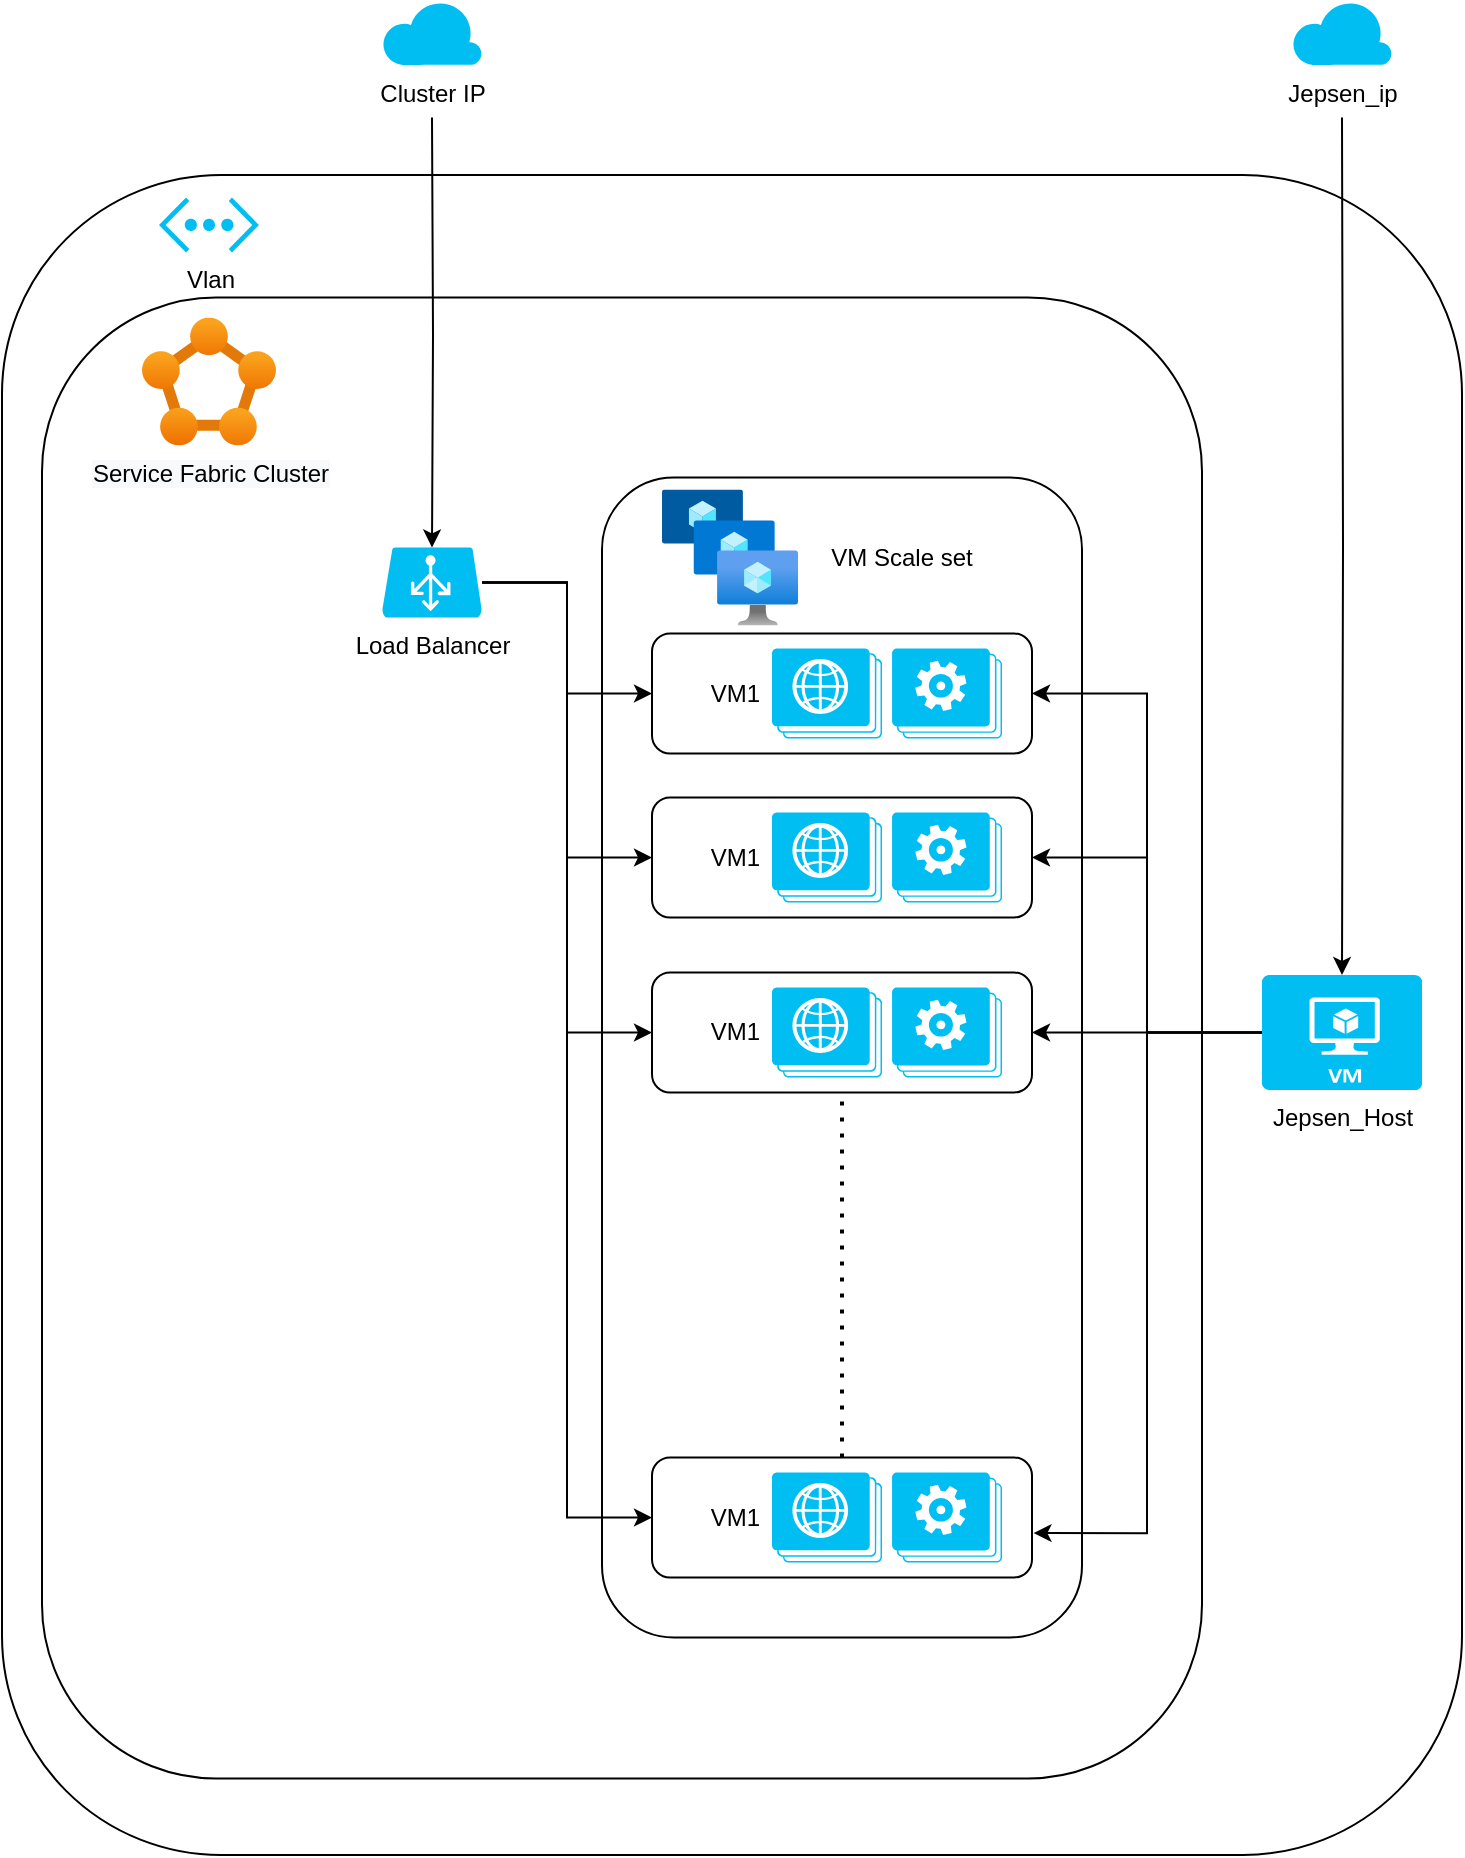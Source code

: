 <mxfile version="15.1.4" type="device"><diagram id="NlyLRvr1S6S9tN1ys6JD" name="Page-1"><mxGraphModel dx="2574" dy="1403" grid="1" gridSize="10" guides="1" tooltips="1" connect="1" arrows="1" fold="1" page="1" pageScale="1" pageWidth="850" pageHeight="1100" math="0" shadow="0"><root><mxCell id="0"/><mxCell id="1" parent="0"/><mxCell id="9qTY36AJnJ4jfNsn9tSN-15" value="" style="rounded=1;whiteSpace=wrap;html=1;" vertex="1" parent="1"><mxGeometry x="70" y="173.5" width="730" height="840" as="geometry"/></mxCell><mxCell id="9qTY36AJnJ4jfNsn9tSN-2" value="" style="rounded=1;whiteSpace=wrap;html=1;" vertex="1" parent="1"><mxGeometry x="90" y="234.75" width="580" height="740.5" as="geometry"/></mxCell><mxCell id="9qTY36AJnJ4jfNsn9tSN-4" value="" style="rounded=1;whiteSpace=wrap;html=1;" vertex="1" parent="1"><mxGeometry x="370" y="324.75" width="240" height="580" as="geometry"/></mxCell><mxCell id="9qTY36AJnJ4jfNsn9tSN-5" value="VM Scale set" style="text;html=1;strokeColor=none;fillColor=none;align=center;verticalAlign=middle;whiteSpace=wrap;rounded=0;" vertex="1" parent="1"><mxGeometry x="425" y="334.75" width="190" height="60" as="geometry"/></mxCell><mxCell id="9qTY36AJnJ4jfNsn9tSN-7" value="VM1&amp;nbsp; &amp;nbsp; &amp;nbsp; &amp;nbsp; &amp;nbsp; &amp;nbsp; &amp;nbsp; &amp;nbsp; &amp;nbsp; &amp;nbsp; &amp;nbsp; &amp;nbsp; &amp;nbsp; &amp;nbsp; &amp;nbsp; &amp;nbsp;&amp;nbsp;" style="rounded=1;whiteSpace=wrap;html=1;" vertex="1" parent="1"><mxGeometry x="395" y="402.75" width="190" height="60" as="geometry"/></mxCell><mxCell id="9qTY36AJnJ4jfNsn9tSN-11" value="" style="endArrow=none;dashed=1;html=1;dashPattern=1 3;strokeWidth=2;exitX=0.5;exitY=0;exitDx=0;exitDy=0;entryX=0.5;entryY=1;entryDx=0;entryDy=0;" edge="1" parent="1" source="9qTY36AJnJ4jfNsn9tSN-52" target="9qTY36AJnJ4jfNsn9tSN-49"><mxGeometry width="50" height="50" relative="1" as="geometry"><mxPoint x="520" y="824.75" as="sourcePoint"/><mxPoint x="520" y="644.75" as="targetPoint"/></mxGeometry></mxCell><mxCell id="9qTY36AJnJ4jfNsn9tSN-20" style="edgeStyle=orthogonalEdgeStyle;rounded=0;orthogonalLoop=1;jettySize=auto;html=1;entryX=1.004;entryY=0.63;entryDx=0;entryDy=0;entryPerimeter=0;exitX=0;exitY=0.5;exitDx=0;exitDy=0;exitPerimeter=0;" edge="1" parent="1" source="9qTY36AJnJ4jfNsn9tSN-35" target="9qTY36AJnJ4jfNsn9tSN-52"><mxGeometry relative="1" as="geometry"><mxPoint x="770" y="602.25" as="sourcePoint"/><mxPoint x="580" y="854.75" as="targetPoint"/></mxGeometry></mxCell><mxCell id="9qTY36AJnJ4jfNsn9tSN-55" style="edgeStyle=orthogonalEdgeStyle;rounded=0;orthogonalLoop=1;jettySize=auto;html=1;entryX=1;entryY=0.5;entryDx=0;entryDy=0;exitX=0;exitY=0.5;exitDx=0;exitDy=0;exitPerimeter=0;" edge="1" parent="1" source="9qTY36AJnJ4jfNsn9tSN-35" target="9qTY36AJnJ4jfNsn9tSN-49"><mxGeometry relative="1" as="geometry"><mxPoint x="770" y="602.25" as="sourcePoint"/></mxGeometry></mxCell><mxCell id="9qTY36AJnJ4jfNsn9tSN-56" style="edgeStyle=orthogonalEdgeStyle;rounded=0;orthogonalLoop=1;jettySize=auto;html=1;entryX=1;entryY=0.5;entryDx=0;entryDy=0;exitX=0;exitY=0.5;exitDx=0;exitDy=0;exitPerimeter=0;" edge="1" parent="1" source="9qTY36AJnJ4jfNsn9tSN-35" target="9qTY36AJnJ4jfNsn9tSN-46"><mxGeometry relative="1" as="geometry"><mxPoint x="770" y="602.25" as="sourcePoint"/></mxGeometry></mxCell><mxCell id="9qTY36AJnJ4jfNsn9tSN-57" style="edgeStyle=orthogonalEdgeStyle;rounded=0;orthogonalLoop=1;jettySize=auto;html=1;entryX=1;entryY=0.5;entryDx=0;entryDy=0;startArrow=none;" edge="1" parent="1" source="9qTY36AJnJ4jfNsn9tSN-35" target="9qTY36AJnJ4jfNsn9tSN-7"><mxGeometry relative="1" as="geometry"><mxPoint x="770" y="602.25" as="sourcePoint"/></mxGeometry></mxCell><mxCell id="9qTY36AJnJ4jfNsn9tSN-61" style="edgeStyle=orthogonalEdgeStyle;rounded=0;orthogonalLoop=1;jettySize=auto;html=1;entryX=0;entryY=0.5;entryDx=0;entryDy=0;" edge="1" parent="1" source="9qTY36AJnJ4jfNsn9tSN-29" target="9qTY36AJnJ4jfNsn9tSN-7"><mxGeometry relative="1" as="geometry"/></mxCell><mxCell id="9qTY36AJnJ4jfNsn9tSN-62" style="edgeStyle=orthogonalEdgeStyle;rounded=0;orthogonalLoop=1;jettySize=auto;html=1;entryX=0;entryY=0.5;entryDx=0;entryDy=0;" edge="1" parent="1" source="9qTY36AJnJ4jfNsn9tSN-29" target="9qTY36AJnJ4jfNsn9tSN-46"><mxGeometry relative="1" as="geometry"/></mxCell><mxCell id="9qTY36AJnJ4jfNsn9tSN-63" style="edgeStyle=orthogonalEdgeStyle;rounded=0;orthogonalLoop=1;jettySize=auto;html=1;entryX=0;entryY=0.5;entryDx=0;entryDy=0;" edge="1" parent="1" source="9qTY36AJnJ4jfNsn9tSN-29" target="9qTY36AJnJ4jfNsn9tSN-49"><mxGeometry relative="1" as="geometry"/></mxCell><mxCell id="9qTY36AJnJ4jfNsn9tSN-64" style="edgeStyle=orthogonalEdgeStyle;rounded=0;orthogonalLoop=1;jettySize=auto;html=1;entryX=0;entryY=0.5;entryDx=0;entryDy=0;" edge="1" parent="1" source="9qTY36AJnJ4jfNsn9tSN-29" target="9qTY36AJnJ4jfNsn9tSN-52"><mxGeometry relative="1" as="geometry"/></mxCell><mxCell id="9qTY36AJnJ4jfNsn9tSN-29" value="Load Balancer" style="verticalLabelPosition=bottom;html=1;verticalAlign=top;align=center;strokeColor=none;fillColor=#00BEF2;shape=mxgraph.azure.azure_load_balancer;" vertex="1" parent="1"><mxGeometry x="260" y="359.75" width="50" height="35" as="geometry"/></mxCell><mxCell id="9qTY36AJnJ4jfNsn9tSN-69" style="edgeStyle=orthogonalEdgeStyle;rounded=0;orthogonalLoop=1;jettySize=auto;html=1;entryX=0.5;entryY=0;entryDx=0;entryDy=0;entryPerimeter=0;" edge="1" parent="1" target="9qTY36AJnJ4jfNsn9tSN-29"><mxGeometry relative="1" as="geometry"><mxPoint x="285" y="144.75" as="sourcePoint"/></mxGeometry></mxCell><mxCell id="9qTY36AJnJ4jfNsn9tSN-31" value="Cluster IP" style="verticalLabelPosition=bottom;html=1;verticalAlign=top;align=center;strokeColor=none;fillColor=#00BEF2;shape=mxgraph.azure.cloud;" vertex="1" parent="1"><mxGeometry x="260" y="86" width="50" height="32.5" as="geometry"/></mxCell><mxCell id="9qTY36AJnJ4jfNsn9tSN-36" value="Vlan" style="verticalLabelPosition=bottom;html=1;verticalAlign=top;align=center;strokeColor=none;fillColor=#00BEF2;shape=mxgraph.azure.virtual_network;pointerEvents=1;" vertex="1" parent="1"><mxGeometry x="148.5" y="184.75" width="50" height="27.5" as="geometry"/></mxCell><mxCell id="9qTY36AJnJ4jfNsn9tSN-39" value="" style="verticalLabelPosition=bottom;html=1;verticalAlign=top;align=center;strokeColor=none;fillColor=#00BEF2;shape=mxgraph.azure.web_roles;" vertex="1" parent="1"><mxGeometry x="455" y="410.25" width="55.0" height="45" as="geometry"/></mxCell><mxCell id="9qTY36AJnJ4jfNsn9tSN-40" value="" style="verticalLabelPosition=bottom;html=1;verticalAlign=top;align=center;strokeColor=none;fillColor=#00BEF2;shape=mxgraph.azure.worker_roles;" vertex="1" parent="1"><mxGeometry x="515" y="410.25" width="55.0" height="45" as="geometry"/></mxCell><mxCell id="9qTY36AJnJ4jfNsn9tSN-41" value="&lt;span style=&quot;background-color: rgb(248 , 249 , 250)&quot;&gt;Service Fabric Cluster&lt;/span&gt;" style="aspect=fixed;html=1;points=[];align=center;image;fontSize=12;image=img/lib/azure2/compute/Service_Fabric_Clusters.svg;" vertex="1" parent="1"><mxGeometry x="140" y="244.75" width="67" height="64" as="geometry"/></mxCell><mxCell id="9qTY36AJnJ4jfNsn9tSN-42" value="" style="aspect=fixed;html=1;points=[];align=center;image;fontSize=12;image=img/lib/azure2/compute/VM_Scale_Sets.svg;" vertex="1" parent="1"><mxGeometry x="400" y="330.75" width="68" height="68" as="geometry"/></mxCell><mxCell id="9qTY36AJnJ4jfNsn9tSN-46" value="VM1&amp;nbsp; &amp;nbsp; &amp;nbsp; &amp;nbsp; &amp;nbsp; &amp;nbsp; &amp;nbsp; &amp;nbsp; &amp;nbsp; &amp;nbsp; &amp;nbsp; &amp;nbsp; &amp;nbsp; &amp;nbsp; &amp;nbsp; &amp;nbsp;&amp;nbsp;" style="rounded=1;whiteSpace=wrap;html=1;" vertex="1" parent="1"><mxGeometry x="395" y="484.75" width="190" height="60" as="geometry"/></mxCell><mxCell id="9qTY36AJnJ4jfNsn9tSN-47" value="" style="verticalLabelPosition=bottom;html=1;verticalAlign=top;align=center;strokeColor=none;fillColor=#00BEF2;shape=mxgraph.azure.web_roles;" vertex="1" parent="1"><mxGeometry x="455" y="492.25" width="55.0" height="45" as="geometry"/></mxCell><mxCell id="9qTY36AJnJ4jfNsn9tSN-48" value="" style="verticalLabelPosition=bottom;html=1;verticalAlign=top;align=center;strokeColor=none;fillColor=#00BEF2;shape=mxgraph.azure.worker_roles;" vertex="1" parent="1"><mxGeometry x="515" y="492.25" width="55.0" height="45" as="geometry"/></mxCell><mxCell id="9qTY36AJnJ4jfNsn9tSN-49" value="VM1&amp;nbsp; &amp;nbsp; &amp;nbsp; &amp;nbsp; &amp;nbsp; &amp;nbsp; &amp;nbsp; &amp;nbsp; &amp;nbsp; &amp;nbsp; &amp;nbsp; &amp;nbsp; &amp;nbsp; &amp;nbsp; &amp;nbsp; &amp;nbsp;&amp;nbsp;" style="rounded=1;whiteSpace=wrap;html=1;" vertex="1" parent="1"><mxGeometry x="395" y="572.25" width="190" height="60" as="geometry"/></mxCell><mxCell id="9qTY36AJnJ4jfNsn9tSN-50" value="" style="verticalLabelPosition=bottom;html=1;verticalAlign=top;align=center;strokeColor=none;fillColor=#00BEF2;shape=mxgraph.azure.web_roles;" vertex="1" parent="1"><mxGeometry x="455" y="579.75" width="55.0" height="45" as="geometry"/></mxCell><mxCell id="9qTY36AJnJ4jfNsn9tSN-51" value="" style="verticalLabelPosition=bottom;html=1;verticalAlign=top;align=center;strokeColor=none;fillColor=#00BEF2;shape=mxgraph.azure.worker_roles;" vertex="1" parent="1"><mxGeometry x="515" y="579.75" width="55.0" height="45" as="geometry"/></mxCell><mxCell id="9qTY36AJnJ4jfNsn9tSN-52" value="VM1&amp;nbsp; &amp;nbsp; &amp;nbsp; &amp;nbsp; &amp;nbsp; &amp;nbsp; &amp;nbsp; &amp;nbsp; &amp;nbsp; &amp;nbsp; &amp;nbsp; &amp;nbsp; &amp;nbsp; &amp;nbsp; &amp;nbsp; &amp;nbsp;&amp;nbsp;" style="rounded=1;whiteSpace=wrap;html=1;" vertex="1" parent="1"><mxGeometry x="395" y="814.75" width="190" height="60" as="geometry"/></mxCell><mxCell id="9qTY36AJnJ4jfNsn9tSN-53" value="" style="verticalLabelPosition=bottom;html=1;verticalAlign=top;align=center;strokeColor=none;fillColor=#00BEF2;shape=mxgraph.azure.web_roles;" vertex="1" parent="1"><mxGeometry x="455" y="822.25" width="55.0" height="45" as="geometry"/></mxCell><mxCell id="9qTY36AJnJ4jfNsn9tSN-54" value="" style="verticalLabelPosition=bottom;html=1;verticalAlign=top;align=center;strokeColor=none;fillColor=#00BEF2;shape=mxgraph.azure.worker_roles;" vertex="1" parent="1"><mxGeometry x="515" y="822.25" width="55.0" height="45" as="geometry"/></mxCell><mxCell id="9qTY36AJnJ4jfNsn9tSN-67" style="edgeStyle=orthogonalEdgeStyle;rounded=0;orthogonalLoop=1;jettySize=auto;html=1;entryX=0.5;entryY=0;entryDx=0;entryDy=0;entryPerimeter=0;" edge="1" parent="1" target="9qTY36AJnJ4jfNsn9tSN-35"><mxGeometry relative="1" as="geometry"><mxPoint x="740" y="144.75" as="sourcePoint"/></mxGeometry></mxCell><mxCell id="9qTY36AJnJ4jfNsn9tSN-65" value="Jepsen_ip" style="verticalLabelPosition=bottom;html=1;verticalAlign=top;align=center;strokeColor=none;fillColor=#00BEF2;shape=mxgraph.azure.cloud;" vertex="1" parent="1"><mxGeometry x="715" y="86" width="50" height="32.5" as="geometry"/></mxCell><mxCell id="9qTY36AJnJ4jfNsn9tSN-35" value="Jepsen_Host" style="verticalLabelPosition=bottom;html=1;verticalAlign=top;align=center;strokeColor=none;fillColor=#00BEF2;shape=mxgraph.azure.virtual_machine;" vertex="1" parent="1"><mxGeometry x="700" y="573.5" width="80" height="57.5" as="geometry"/></mxCell></root></mxGraphModel></diagram></mxfile>